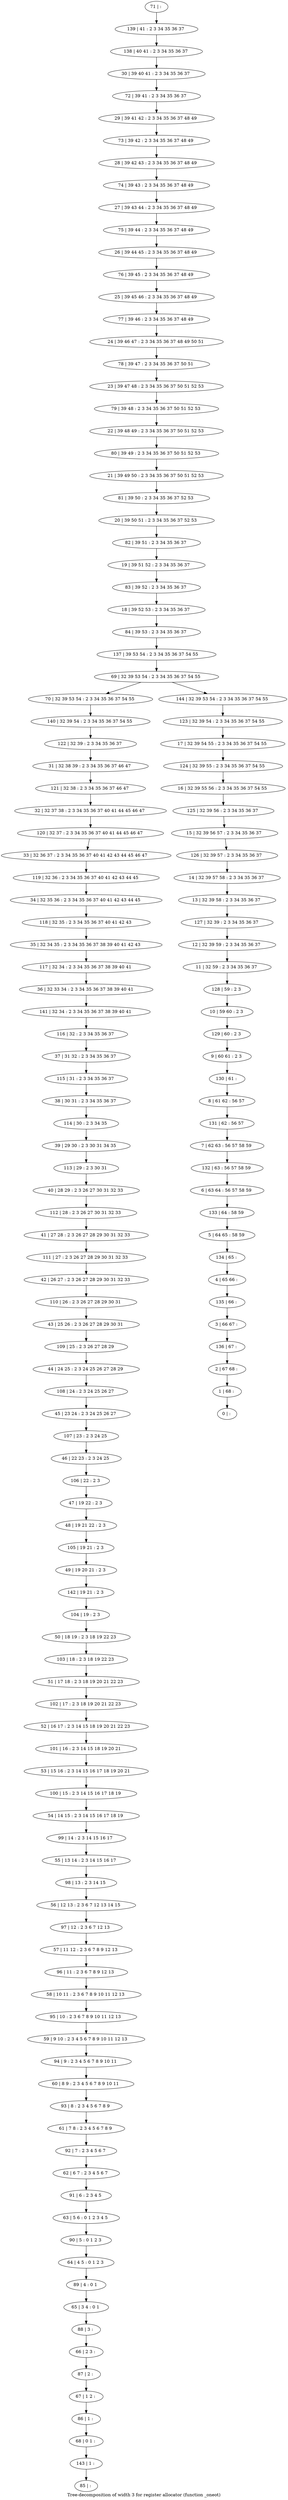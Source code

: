 digraph G {
graph [label="Tree-decomposition of width 3 for register allocator (function _oneot)"]
0[label="0 | : "];
1[label="1 | 68 : "];
2[label="2 | 67 68 : "];
3[label="3 | 66 67 : "];
4[label="4 | 65 66 : "];
5[label="5 | 64 65 : 58 59 "];
6[label="6 | 63 64 : 56 57 58 59 "];
7[label="7 | 62 63 : 56 57 58 59 "];
8[label="8 | 61 62 : 56 57 "];
9[label="9 | 60 61 : 2 3 "];
10[label="10 | 59 60 : 2 3 "];
11[label="11 | 32 59 : 2 3 34 35 36 37 "];
12[label="12 | 32 39 59 : 2 3 34 35 36 37 "];
13[label="13 | 32 39 58 : 2 3 34 35 36 37 "];
14[label="14 | 32 39 57 58 : 2 3 34 35 36 37 "];
15[label="15 | 32 39 56 57 : 2 3 34 35 36 37 "];
16[label="16 | 32 39 55 56 : 2 3 34 35 36 37 54 55 "];
17[label="17 | 32 39 54 55 : 2 3 34 35 36 37 54 55 "];
18[label="18 | 39 52 53 : 2 3 34 35 36 37 "];
19[label="19 | 39 51 52 : 2 3 34 35 36 37 "];
20[label="20 | 39 50 51 : 2 3 34 35 36 37 52 53 "];
21[label="21 | 39 49 50 : 2 3 34 35 36 37 50 51 52 53 "];
22[label="22 | 39 48 49 : 2 3 34 35 36 37 50 51 52 53 "];
23[label="23 | 39 47 48 : 2 3 34 35 36 37 50 51 52 53 "];
24[label="24 | 39 46 47 : 2 3 34 35 36 37 48 49 50 51 "];
25[label="25 | 39 45 46 : 2 3 34 35 36 37 48 49 "];
26[label="26 | 39 44 45 : 2 3 34 35 36 37 48 49 "];
27[label="27 | 39 43 44 : 2 3 34 35 36 37 48 49 "];
28[label="28 | 39 42 43 : 2 3 34 35 36 37 48 49 "];
29[label="29 | 39 41 42 : 2 3 34 35 36 37 48 49 "];
30[label="30 | 39 40 41 : 2 3 34 35 36 37 "];
31[label="31 | 32 38 39 : 2 3 34 35 36 37 46 47 "];
32[label="32 | 32 37 38 : 2 3 34 35 36 37 40 41 44 45 46 47 "];
33[label="33 | 32 36 37 : 2 3 34 35 36 37 40 41 42 43 44 45 46 47 "];
34[label="34 | 32 35 36 : 2 3 34 35 36 37 40 41 42 43 44 45 "];
35[label="35 | 32 34 35 : 2 3 34 35 36 37 38 39 40 41 42 43 "];
36[label="36 | 32 33 34 : 2 3 34 35 36 37 38 39 40 41 "];
37[label="37 | 31 32 : 2 3 34 35 36 37 "];
38[label="38 | 30 31 : 2 3 34 35 36 37 "];
39[label="39 | 29 30 : 2 3 30 31 34 35 "];
40[label="40 | 28 29 : 2 3 26 27 30 31 32 33 "];
41[label="41 | 27 28 : 2 3 26 27 28 29 30 31 32 33 "];
42[label="42 | 26 27 : 2 3 26 27 28 29 30 31 32 33 "];
43[label="43 | 25 26 : 2 3 26 27 28 29 30 31 "];
44[label="44 | 24 25 : 2 3 24 25 26 27 28 29 "];
45[label="45 | 23 24 : 2 3 24 25 26 27 "];
46[label="46 | 22 23 : 2 3 24 25 "];
47[label="47 | 19 22 : 2 3 "];
48[label="48 | 19 21 22 : 2 3 "];
49[label="49 | 19 20 21 : 2 3 "];
50[label="50 | 18 19 : 2 3 18 19 22 23 "];
51[label="51 | 17 18 : 2 3 18 19 20 21 22 23 "];
52[label="52 | 16 17 : 2 3 14 15 18 19 20 21 22 23 "];
53[label="53 | 15 16 : 2 3 14 15 16 17 18 19 20 21 "];
54[label="54 | 14 15 : 2 3 14 15 16 17 18 19 "];
55[label="55 | 13 14 : 2 3 14 15 16 17 "];
56[label="56 | 12 13 : 2 3 6 7 12 13 14 15 "];
57[label="57 | 11 12 : 2 3 6 7 8 9 12 13 "];
58[label="58 | 10 11 : 2 3 6 7 8 9 10 11 12 13 "];
59[label="59 | 9 10 : 2 3 4 5 6 7 8 9 10 11 12 13 "];
60[label="60 | 8 9 : 2 3 4 5 6 7 8 9 10 11 "];
61[label="61 | 7 8 : 2 3 4 5 6 7 8 9 "];
62[label="62 | 6 7 : 2 3 4 5 6 7 "];
63[label="63 | 5 6 : 0 1 2 3 4 5 "];
64[label="64 | 4 5 : 0 1 2 3 "];
65[label="65 | 3 4 : 0 1 "];
66[label="66 | 2 3 : "];
67[label="67 | 1 2 : "];
68[label="68 | 0 1 : "];
69[label="69 | 32 39 53 54 : 2 3 34 35 36 37 54 55 "];
70[label="70 | 32 39 53 54 : 2 3 34 35 36 37 54 55 "];
71[label="71 | : "];
72[label="72 | 39 41 : 2 3 34 35 36 37 "];
73[label="73 | 39 42 : 2 3 34 35 36 37 48 49 "];
74[label="74 | 39 43 : 2 3 34 35 36 37 48 49 "];
75[label="75 | 39 44 : 2 3 34 35 36 37 48 49 "];
76[label="76 | 39 45 : 2 3 34 35 36 37 48 49 "];
77[label="77 | 39 46 : 2 3 34 35 36 37 48 49 "];
78[label="78 | 39 47 : 2 3 34 35 36 37 50 51 "];
79[label="79 | 39 48 : 2 3 34 35 36 37 50 51 52 53 "];
80[label="80 | 39 49 : 2 3 34 35 36 37 50 51 52 53 "];
81[label="81 | 39 50 : 2 3 34 35 36 37 52 53 "];
82[label="82 | 39 51 : 2 3 34 35 36 37 "];
83[label="83 | 39 52 : 2 3 34 35 36 37 "];
84[label="84 | 39 53 : 2 3 34 35 36 37 "];
85[label="85 | : "];
86[label="86 | 1 : "];
87[label="87 | 2 : "];
88[label="88 | 3 : "];
89[label="89 | 4 : 0 1 "];
90[label="90 | 5 : 0 1 2 3 "];
91[label="91 | 6 : 2 3 4 5 "];
92[label="92 | 7 : 2 3 4 5 6 7 "];
93[label="93 | 8 : 2 3 4 5 6 7 8 9 "];
94[label="94 | 9 : 2 3 4 5 6 7 8 9 10 11 "];
95[label="95 | 10 : 2 3 6 7 8 9 10 11 12 13 "];
96[label="96 | 11 : 2 3 6 7 8 9 12 13 "];
97[label="97 | 12 : 2 3 6 7 12 13 "];
98[label="98 | 13 : 2 3 14 15 "];
99[label="99 | 14 : 2 3 14 15 16 17 "];
100[label="100 | 15 : 2 3 14 15 16 17 18 19 "];
101[label="101 | 16 : 2 3 14 15 18 19 20 21 "];
102[label="102 | 17 : 2 3 18 19 20 21 22 23 "];
103[label="103 | 18 : 2 3 18 19 22 23 "];
104[label="104 | 19 : 2 3 "];
105[label="105 | 19 21 : 2 3 "];
106[label="106 | 22 : 2 3 "];
107[label="107 | 23 : 2 3 24 25 "];
108[label="108 | 24 : 2 3 24 25 26 27 "];
109[label="109 | 25 : 2 3 26 27 28 29 "];
110[label="110 | 26 : 2 3 26 27 28 29 30 31 "];
111[label="111 | 27 : 2 3 26 27 28 29 30 31 32 33 "];
112[label="112 | 28 : 2 3 26 27 30 31 32 33 "];
113[label="113 | 29 : 2 3 30 31 "];
114[label="114 | 30 : 2 3 34 35 "];
115[label="115 | 31 : 2 3 34 35 36 37 "];
116[label="116 | 32 : 2 3 34 35 36 37 "];
117[label="117 | 32 34 : 2 3 34 35 36 37 38 39 40 41 "];
118[label="118 | 32 35 : 2 3 34 35 36 37 40 41 42 43 "];
119[label="119 | 32 36 : 2 3 34 35 36 37 40 41 42 43 44 45 "];
120[label="120 | 32 37 : 2 3 34 35 36 37 40 41 44 45 46 47 "];
121[label="121 | 32 38 : 2 3 34 35 36 37 46 47 "];
122[label="122 | 32 39 : 2 3 34 35 36 37 "];
123[label="123 | 32 39 54 : 2 3 34 35 36 37 54 55 "];
124[label="124 | 32 39 55 : 2 3 34 35 36 37 54 55 "];
125[label="125 | 32 39 56 : 2 3 34 35 36 37 "];
126[label="126 | 32 39 57 : 2 3 34 35 36 37 "];
127[label="127 | 32 39 : 2 3 34 35 36 37 "];
128[label="128 | 59 : 2 3 "];
129[label="129 | 60 : 2 3 "];
130[label="130 | 61 : "];
131[label="131 | 62 : 56 57 "];
132[label="132 | 63 : 56 57 58 59 "];
133[label="133 | 64 : 58 59 "];
134[label="134 | 65 : "];
135[label="135 | 66 : "];
136[label="136 | 67 : "];
137[label="137 | 39 53 54 : 2 3 34 35 36 37 54 55 "];
138[label="138 | 40 41 : 2 3 34 35 36 37 "];
139[label="139 | 41 : 2 3 34 35 36 37 "];
140[label="140 | 32 39 54 : 2 3 34 35 36 37 54 55 "];
141[label="141 | 32 34 : 2 3 34 35 36 37 38 39 40 41 "];
142[label="142 | 19 21 : 2 3 "];
143[label="143 | 1 : "];
144[label="144 | 32 39 53 54 : 2 3 34 35 36 37 54 55 "];
47->48 ;
86->68 ;
67->86 ;
87->67 ;
66->87 ;
88->66 ;
65->88 ;
89->65 ;
64->89 ;
90->64 ;
63->90 ;
91->63 ;
62->91 ;
92->62 ;
61->92 ;
93->61 ;
60->93 ;
94->60 ;
59->94 ;
95->59 ;
58->95 ;
96->58 ;
57->96 ;
97->57 ;
56->97 ;
98->56 ;
55->98 ;
99->55 ;
54->99 ;
100->54 ;
53->100 ;
101->53 ;
52->101 ;
102->52 ;
51->102 ;
103->51 ;
50->103 ;
104->50 ;
105->49 ;
48->105 ;
106->47 ;
46->106 ;
107->46 ;
45->107 ;
108->45 ;
44->108 ;
109->44 ;
43->109 ;
110->43 ;
42->110 ;
111->42 ;
41->111 ;
112->41 ;
40->112 ;
113->40 ;
39->113 ;
114->39 ;
38->114 ;
115->38 ;
37->115 ;
116->37 ;
117->36 ;
35->117 ;
118->35 ;
34->118 ;
119->34 ;
33->119 ;
120->33 ;
32->120 ;
121->32 ;
31->121 ;
122->31 ;
140->122 ;
70->140 ;
141->116 ;
36->141 ;
142->104 ;
49->142 ;
143->85 ;
68->143 ;
71->139 ;
139->138 ;
138->30 ;
30->72 ;
72->29 ;
29->73 ;
73->28 ;
28->74 ;
74->27 ;
27->75 ;
75->26 ;
26->76 ;
76->25 ;
25->77 ;
77->24 ;
24->78 ;
78->23 ;
23->79 ;
79->22 ;
22->80 ;
80->21 ;
21->81 ;
81->20 ;
20->82 ;
82->19 ;
19->83 ;
83->18 ;
18->84 ;
84->137 ;
137->69 ;
123->17 ;
17->124 ;
124->16 ;
16->125 ;
125->15 ;
15->126 ;
126->14 ;
14->13 ;
13->127 ;
127->12 ;
12->11 ;
11->128 ;
128->10 ;
10->129 ;
129->9 ;
9->130 ;
130->8 ;
8->131 ;
131->7 ;
7->132 ;
132->6 ;
6->133 ;
133->5 ;
5->134 ;
134->4 ;
4->135 ;
135->3 ;
3->136 ;
136->2 ;
2->1 ;
1->0 ;
144->123 ;
69->70 ;
69->144 ;
}
